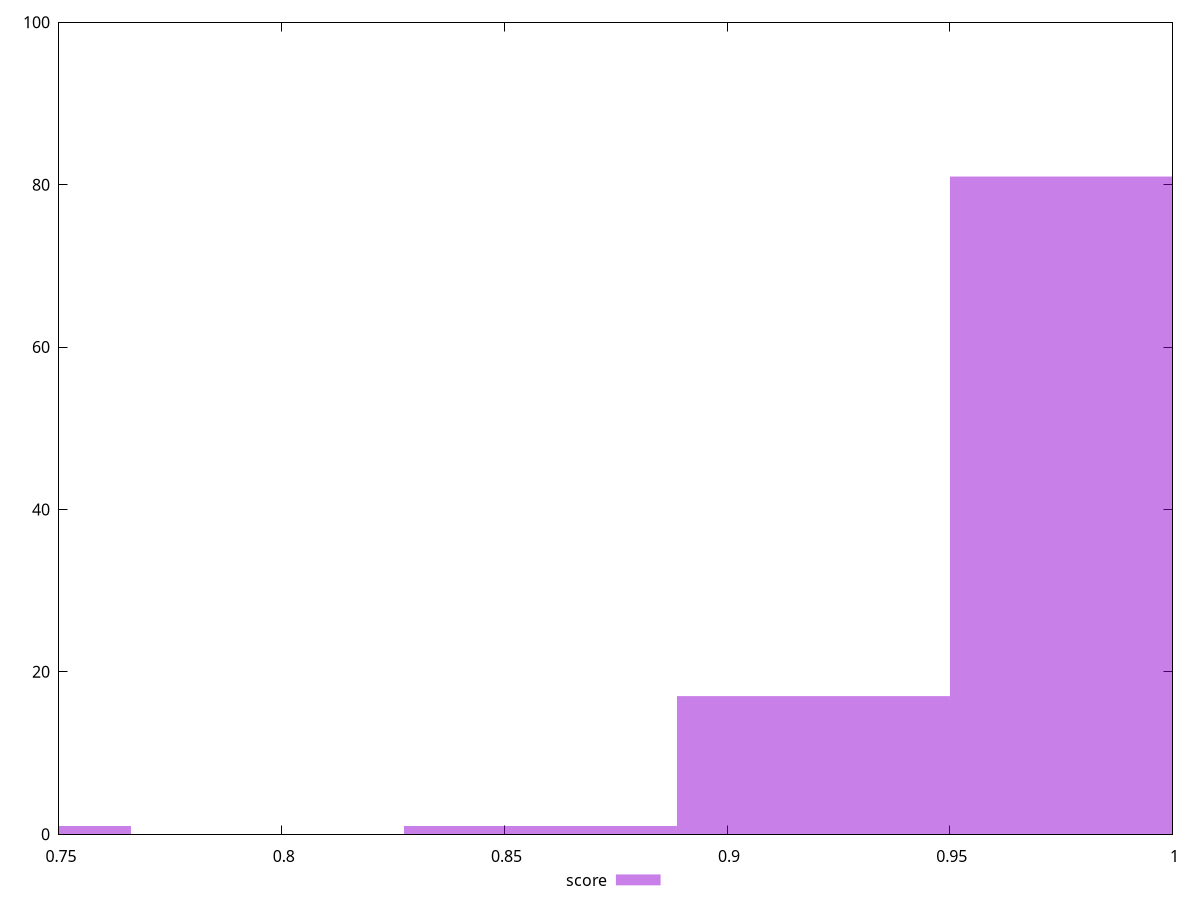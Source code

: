 reset

$score <<EOF
0.9806811113136018 81
0.9193885418565017 17
0.8580959723994016 1
0.7355108334852014 1
EOF

set key outside below
set boxwidth 0.06129256945710011
set xrange [0.75:1]
set yrange [0:100]
set trange [0:100]
set style fill transparent solid 0.5 noborder
set terminal svg size 640, 490 enhanced background rgb 'white'
set output "report_00015_2021-02-09T16-11-33.973Z/bootup-time/samples/pages+cached+noadtech+nomedia+nocss/score/histogram.svg"

plot $score title "score" with boxes

reset
